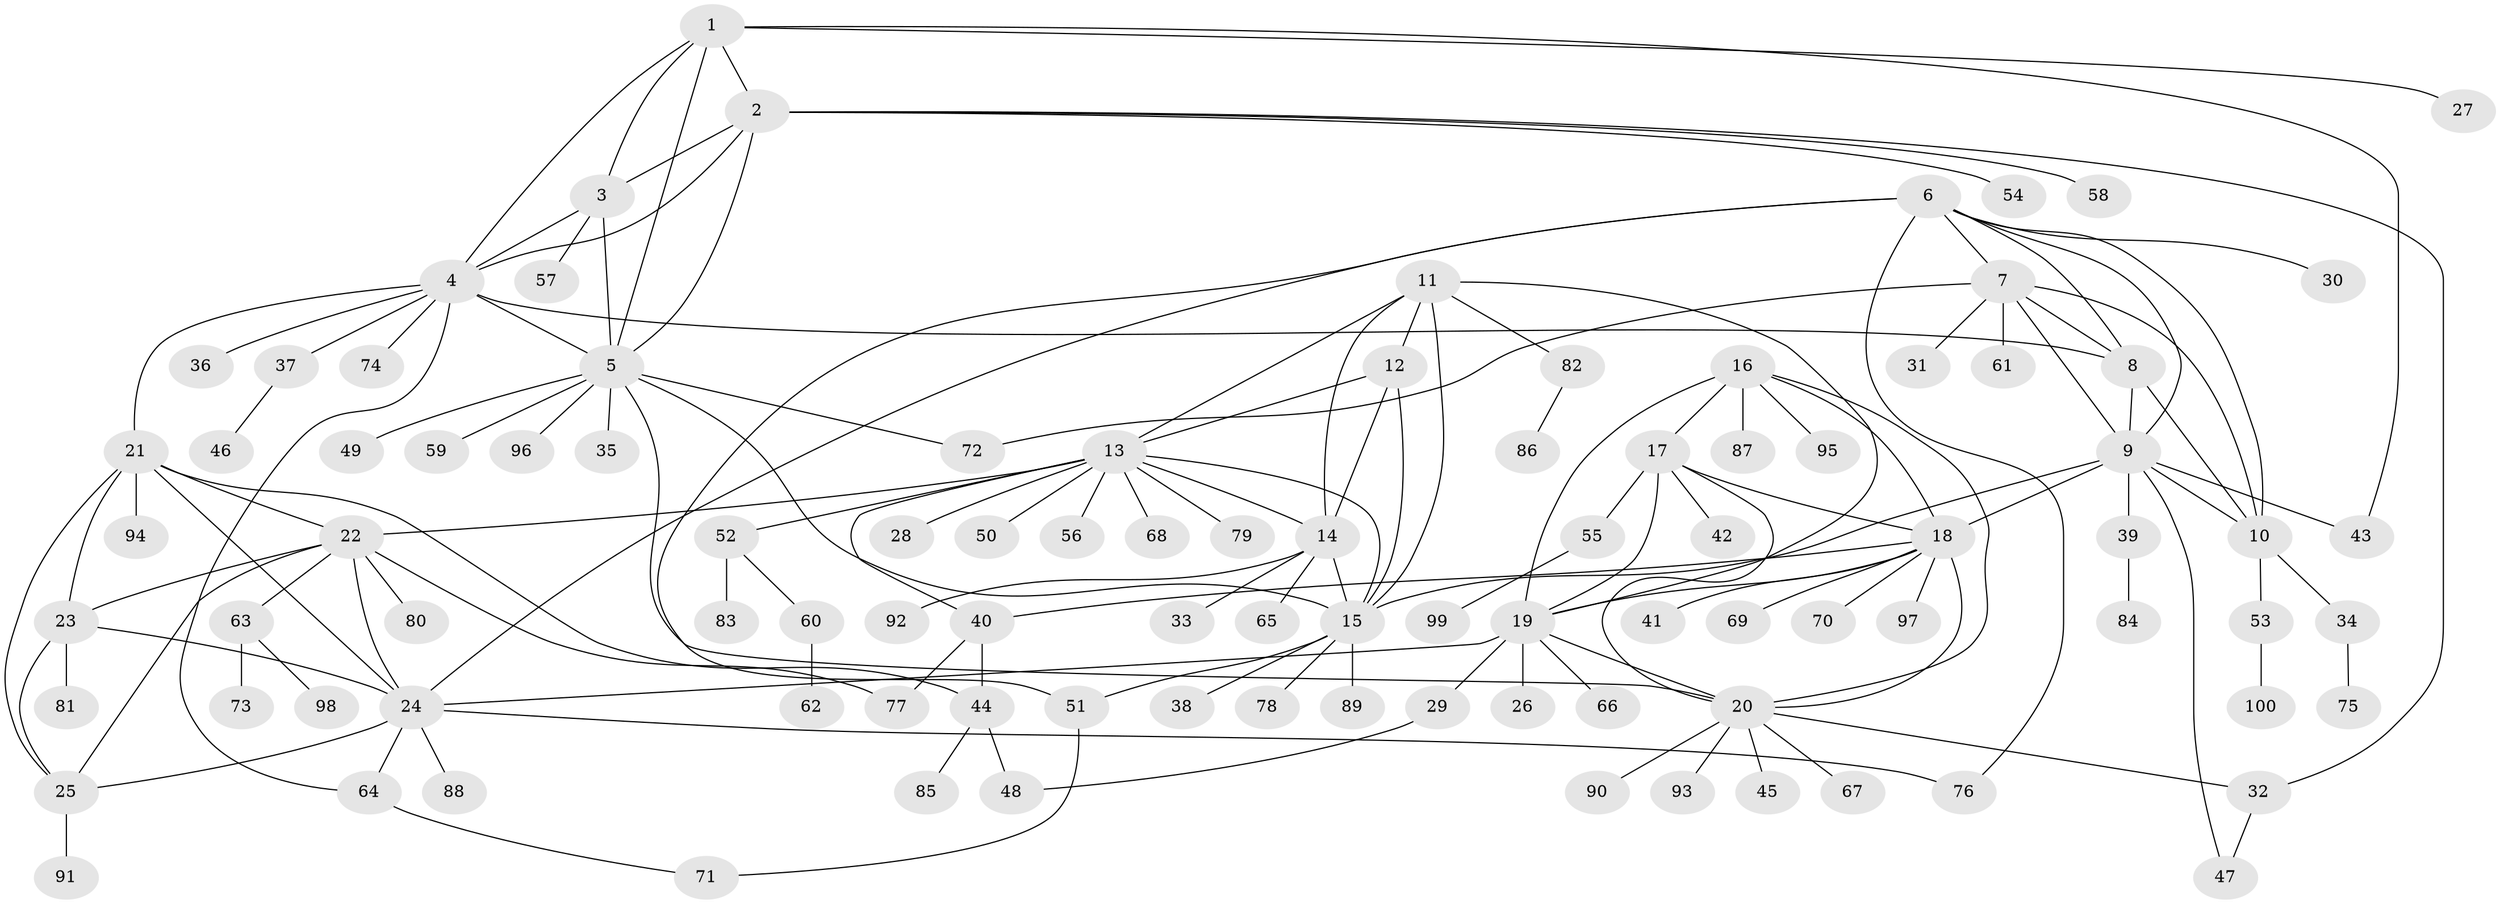 // coarse degree distribution, {9: 0.05714285714285714, 5: 0.1, 6: 0.04285714285714286, 7: 0.02857142857142857, 4: 0.04285714285714286, 10: 0.014285714285714285, 1: 0.5142857142857142, 8: 0.04285714285714286, 2: 0.11428571428571428, 3: 0.04285714285714286}
// Generated by graph-tools (version 1.1) at 2025/37/03/04/25 23:37:45]
// undirected, 100 vertices, 147 edges
graph export_dot {
  node [color=gray90,style=filled];
  1;
  2;
  3;
  4;
  5;
  6;
  7;
  8;
  9;
  10;
  11;
  12;
  13;
  14;
  15;
  16;
  17;
  18;
  19;
  20;
  21;
  22;
  23;
  24;
  25;
  26;
  27;
  28;
  29;
  30;
  31;
  32;
  33;
  34;
  35;
  36;
  37;
  38;
  39;
  40;
  41;
  42;
  43;
  44;
  45;
  46;
  47;
  48;
  49;
  50;
  51;
  52;
  53;
  54;
  55;
  56;
  57;
  58;
  59;
  60;
  61;
  62;
  63;
  64;
  65;
  66;
  67;
  68;
  69;
  70;
  71;
  72;
  73;
  74;
  75;
  76;
  77;
  78;
  79;
  80;
  81;
  82;
  83;
  84;
  85;
  86;
  87;
  88;
  89;
  90;
  91;
  92;
  93;
  94;
  95;
  96;
  97;
  98;
  99;
  100;
  1 -- 2;
  1 -- 3;
  1 -- 4;
  1 -- 5;
  1 -- 27;
  1 -- 43;
  2 -- 3;
  2 -- 4;
  2 -- 5;
  2 -- 32;
  2 -- 54;
  2 -- 58;
  3 -- 4;
  3 -- 5;
  3 -- 57;
  4 -- 5;
  4 -- 8;
  4 -- 21;
  4 -- 36;
  4 -- 37;
  4 -- 64;
  4 -- 74;
  5 -- 15;
  5 -- 20;
  5 -- 35;
  5 -- 49;
  5 -- 59;
  5 -- 72;
  5 -- 96;
  6 -- 7;
  6 -- 8;
  6 -- 9;
  6 -- 10;
  6 -- 24;
  6 -- 30;
  6 -- 51;
  6 -- 76;
  7 -- 8;
  7 -- 9;
  7 -- 10;
  7 -- 31;
  7 -- 61;
  7 -- 72;
  8 -- 9;
  8 -- 10;
  9 -- 10;
  9 -- 15;
  9 -- 18;
  9 -- 39;
  9 -- 43;
  9 -- 47;
  10 -- 34;
  10 -- 53;
  11 -- 12;
  11 -- 13;
  11 -- 14;
  11 -- 15;
  11 -- 19;
  11 -- 82;
  12 -- 13;
  12 -- 14;
  12 -- 15;
  13 -- 14;
  13 -- 15;
  13 -- 22;
  13 -- 28;
  13 -- 40;
  13 -- 50;
  13 -- 52;
  13 -- 56;
  13 -- 68;
  13 -- 79;
  14 -- 15;
  14 -- 33;
  14 -- 65;
  14 -- 92;
  15 -- 38;
  15 -- 51;
  15 -- 78;
  15 -- 89;
  16 -- 17;
  16 -- 18;
  16 -- 19;
  16 -- 20;
  16 -- 87;
  16 -- 95;
  17 -- 18;
  17 -- 19;
  17 -- 20;
  17 -- 42;
  17 -- 55;
  18 -- 19;
  18 -- 20;
  18 -- 40;
  18 -- 41;
  18 -- 69;
  18 -- 70;
  18 -- 97;
  19 -- 20;
  19 -- 24;
  19 -- 26;
  19 -- 29;
  19 -- 66;
  20 -- 32;
  20 -- 45;
  20 -- 67;
  20 -- 90;
  20 -- 93;
  21 -- 22;
  21 -- 23;
  21 -- 24;
  21 -- 25;
  21 -- 44;
  21 -- 94;
  22 -- 23;
  22 -- 24;
  22 -- 25;
  22 -- 63;
  22 -- 77;
  22 -- 80;
  23 -- 24;
  23 -- 25;
  23 -- 81;
  24 -- 25;
  24 -- 64;
  24 -- 76;
  24 -- 88;
  25 -- 91;
  29 -- 48;
  32 -- 47;
  34 -- 75;
  37 -- 46;
  39 -- 84;
  40 -- 44;
  40 -- 77;
  44 -- 48;
  44 -- 85;
  51 -- 71;
  52 -- 60;
  52 -- 83;
  53 -- 100;
  55 -- 99;
  60 -- 62;
  63 -- 73;
  63 -- 98;
  64 -- 71;
  82 -- 86;
}
